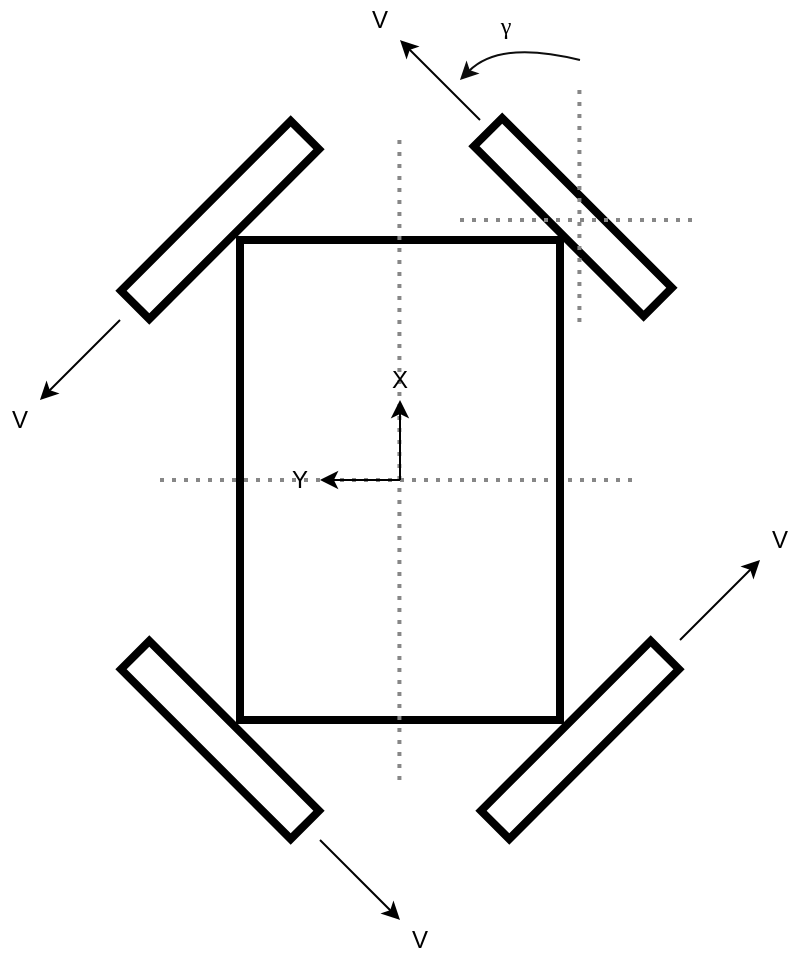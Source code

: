 <mxfile version="20.8.10" type="device"><diagram name="Page-1" id="bX8TZ3oYMfVKDWnAK4u2"><mxGraphModel dx="692" dy="519" grid="1" gridSize="10" guides="1" tooltips="1" connect="1" arrows="1" fold="1" page="1" pageScale="1" pageWidth="827" pageHeight="1169" math="0" shadow="0"><root><mxCell id="0"/><mxCell id="1" parent="0"/><mxCell id="0kCdkY1okKcU7kNYEI95-14" value="" style="endArrow=none;dashed=1;html=1;strokeWidth=2;rounded=0;dashPattern=1 2;strokeColor=#878787;" edge="1" parent="1"><mxGeometry width="50" height="50" relative="1" as="geometry"><mxPoint x="280" y="360" as="sourcePoint"/><mxPoint x="520" y="360" as="targetPoint"/></mxGeometry></mxCell><mxCell id="0kCdkY1okKcU7kNYEI95-1" value="" style="rounded=0;whiteSpace=wrap;html=1;strokeWidth=4;fillColor=none;" vertex="1" parent="1"><mxGeometry x="320" y="240" width="160" height="240" as="geometry"/></mxCell><mxCell id="0kCdkY1okKcU7kNYEI95-13" value="" style="group" vertex="1" connectable="0" parent="1"><mxGeometry x="340" y="300" width="70" height="70" as="geometry"/></mxCell><mxCell id="0kCdkY1okKcU7kNYEI95-16" value="" style="endArrow=none;dashed=1;html=1;strokeWidth=2;rounded=0;dashPattern=1 2;strokeColor=#878787;" edge="1" parent="0kCdkY1okKcU7kNYEI95-13"><mxGeometry width="50" height="50" relative="1" as="geometry"><mxPoint x="59.71" y="-110" as="sourcePoint"/><mxPoint x="59.71" y="210" as="targetPoint"/></mxGeometry></mxCell><mxCell id="0kCdkY1okKcU7kNYEI95-8" value="" style="endArrow=classic;html=1;rounded=0;endFill=1;" edge="1" parent="0kCdkY1okKcU7kNYEI95-13"><mxGeometry width="50" height="50" relative="1" as="geometry"><mxPoint x="60" y="60" as="sourcePoint"/><mxPoint x="60" y="20" as="targetPoint"/></mxGeometry></mxCell><mxCell id="0kCdkY1okKcU7kNYEI95-9" value="" style="endArrow=classic;html=1;rounded=0;startArrow=none;startFill=0;endFill=1;" edge="1" parent="0kCdkY1okKcU7kNYEI95-13"><mxGeometry width="50" height="50" relative="1" as="geometry"><mxPoint x="60" y="60" as="sourcePoint"/><mxPoint x="20" y="60" as="targetPoint"/></mxGeometry></mxCell><mxCell id="0kCdkY1okKcU7kNYEI95-10" value="X" style="text;html=1;strokeColor=none;fillColor=none;align=center;verticalAlign=middle;whiteSpace=wrap;rounded=0;" vertex="1" parent="0kCdkY1okKcU7kNYEI95-13"><mxGeometry x="50" width="20" height="20" as="geometry"/></mxCell><mxCell id="0kCdkY1okKcU7kNYEI95-11" value="Y" style="text;html=1;strokeColor=none;fillColor=none;align=center;verticalAlign=middle;whiteSpace=wrap;rounded=0;" vertex="1" parent="0kCdkY1okKcU7kNYEI95-13"><mxGeometry y="50" width="20" height="20" as="geometry"/></mxCell><mxCell id="0kCdkY1okKcU7kNYEI95-36" value="" style="group" vertex="1" connectable="0" parent="1"><mxGeometry x="380" y="120" width="170" height="165" as="geometry"/></mxCell><mxCell id="0kCdkY1okKcU7kNYEI95-21" value="" style="endArrow=classic;html=1;rounded=0;endFill=1;" edge="1" parent="0kCdkY1okKcU7kNYEI95-36"><mxGeometry width="50" height="50" relative="1" as="geometry"><mxPoint x="60" y="60" as="sourcePoint"/><mxPoint x="20" y="20" as="targetPoint"/></mxGeometry></mxCell><mxCell id="0kCdkY1okKcU7kNYEI95-26" value="" style="rounded=0;whiteSpace=wrap;html=1;strokeWidth=4;fillColor=none;direction=south;rotation=-135;" vertex="1" parent="0kCdkY1okKcU7kNYEI95-36"><mxGeometry x="46.46" y="98.54" width="120" height="20" as="geometry"/></mxCell><mxCell id="0kCdkY1okKcU7kNYEI95-30" value="" style="endArrow=none;dashed=1;html=1;strokeWidth=2;rounded=0;dashPattern=1 2;strokeColor=#878787;" edge="1" parent="0kCdkY1okKcU7kNYEI95-36"><mxGeometry width="50" height="50" relative="1" as="geometry"><mxPoint x="109.71" y="45" as="sourcePoint"/><mxPoint x="109.71" y="165" as="targetPoint"/></mxGeometry></mxCell><mxCell id="0kCdkY1okKcU7kNYEI95-31" value="" style="endArrow=none;dashed=1;html=1;strokeWidth=2;rounded=0;dashPattern=1 2;strokeColor=#878787;" edge="1" parent="0kCdkY1okKcU7kNYEI95-36"><mxGeometry width="50" height="50" relative="1" as="geometry"><mxPoint x="50" y="110" as="sourcePoint"/><mxPoint x="170" y="110" as="targetPoint"/></mxGeometry></mxCell><mxCell id="0kCdkY1okKcU7kNYEI95-33" value="" style="curved=1;endArrow=classic;html=1;rounded=0;strokeColor=#0D0D0D;strokeWidth=1;" edge="1" parent="0kCdkY1okKcU7kNYEI95-36"><mxGeometry width="50" height="50" relative="1" as="geometry"><mxPoint x="110" y="30" as="sourcePoint"/><mxPoint x="50" y="40" as="targetPoint"/><Array as="points"><mxPoint x="70" y="20"/></Array></mxGeometry></mxCell><mxCell id="0kCdkY1okKcU7kNYEI95-34" value="V" style="text;html=1;strokeColor=none;fillColor=none;align=center;verticalAlign=middle;whiteSpace=wrap;rounded=0;" vertex="1" parent="0kCdkY1okKcU7kNYEI95-36"><mxGeometry width="20" height="20" as="geometry"/></mxCell><mxCell id="0kCdkY1okKcU7kNYEI95-35" value="γ" style="text;html=1;strokeColor=none;fillColor=none;align=center;verticalAlign=middle;whiteSpace=wrap;rounded=0;fontFamily=Lucida Console;" vertex="1" parent="0kCdkY1okKcU7kNYEI95-36"><mxGeometry x="60" width="26.46" height="25" as="geometry"/></mxCell><mxCell id="0kCdkY1okKcU7kNYEI95-37" value="" style="rounded=0;whiteSpace=wrap;html=1;strokeWidth=4;fillColor=none;direction=south;rotation=-225;" vertex="1" parent="1"><mxGeometry x="250" y="220" width="120" height="20" as="geometry"/></mxCell><mxCell id="0kCdkY1okKcU7kNYEI95-38" value="" style="rounded=0;whiteSpace=wrap;html=1;strokeWidth=4;fillColor=none;direction=south;rotation=-225;" vertex="1" parent="1"><mxGeometry x="430" y="480" width="120" height="20" as="geometry"/></mxCell><mxCell id="0kCdkY1okKcU7kNYEI95-39" value="" style="rounded=0;whiteSpace=wrap;html=1;strokeWidth=4;fillColor=none;direction=south;rotation=-135;" vertex="1" parent="1"><mxGeometry x="250.0" y="480" width="120" height="20" as="geometry"/></mxCell><mxCell id="0kCdkY1okKcU7kNYEI95-49" value="" style="endArrow=classic;html=1;rounded=0;endFill=1;" edge="1" parent="1"><mxGeometry width="50" height="50" relative="1" as="geometry"><mxPoint x="540" y="440" as="sourcePoint"/><mxPoint x="580" y="400" as="targetPoint"/></mxGeometry></mxCell><mxCell id="0kCdkY1okKcU7kNYEI95-50" value="V" style="text;html=1;strokeColor=none;fillColor=none;align=center;verticalAlign=middle;whiteSpace=wrap;rounded=0;" vertex="1" parent="1"><mxGeometry x="580" y="380" width="20" height="20" as="geometry"/></mxCell><mxCell id="0kCdkY1okKcU7kNYEI95-51" value="" style="endArrow=classic;html=1;rounded=0;endFill=1;" edge="1" parent="1"><mxGeometry width="50" height="50" relative="1" as="geometry"><mxPoint x="360" y="540" as="sourcePoint"/><mxPoint x="400" y="580" as="targetPoint"/></mxGeometry></mxCell><mxCell id="0kCdkY1okKcU7kNYEI95-52" value="V" style="text;html=1;strokeColor=none;fillColor=none;align=center;verticalAlign=middle;whiteSpace=wrap;rounded=0;" vertex="1" parent="1"><mxGeometry x="400" y="580" width="20" height="20" as="geometry"/></mxCell><mxCell id="0kCdkY1okKcU7kNYEI95-53" value="" style="endArrow=classic;html=1;rounded=0;endFill=1;" edge="1" parent="1"><mxGeometry width="50" height="50" relative="1" as="geometry"><mxPoint x="260" y="280" as="sourcePoint"/><mxPoint x="220" y="320" as="targetPoint"/></mxGeometry></mxCell><mxCell id="0kCdkY1okKcU7kNYEI95-54" value="V" style="text;html=1;strokeColor=none;fillColor=none;align=center;verticalAlign=middle;whiteSpace=wrap;rounded=0;" vertex="1" parent="1"><mxGeometry x="200" y="320" width="20" height="20" as="geometry"/></mxCell></root></mxGraphModel></diagram></mxfile>